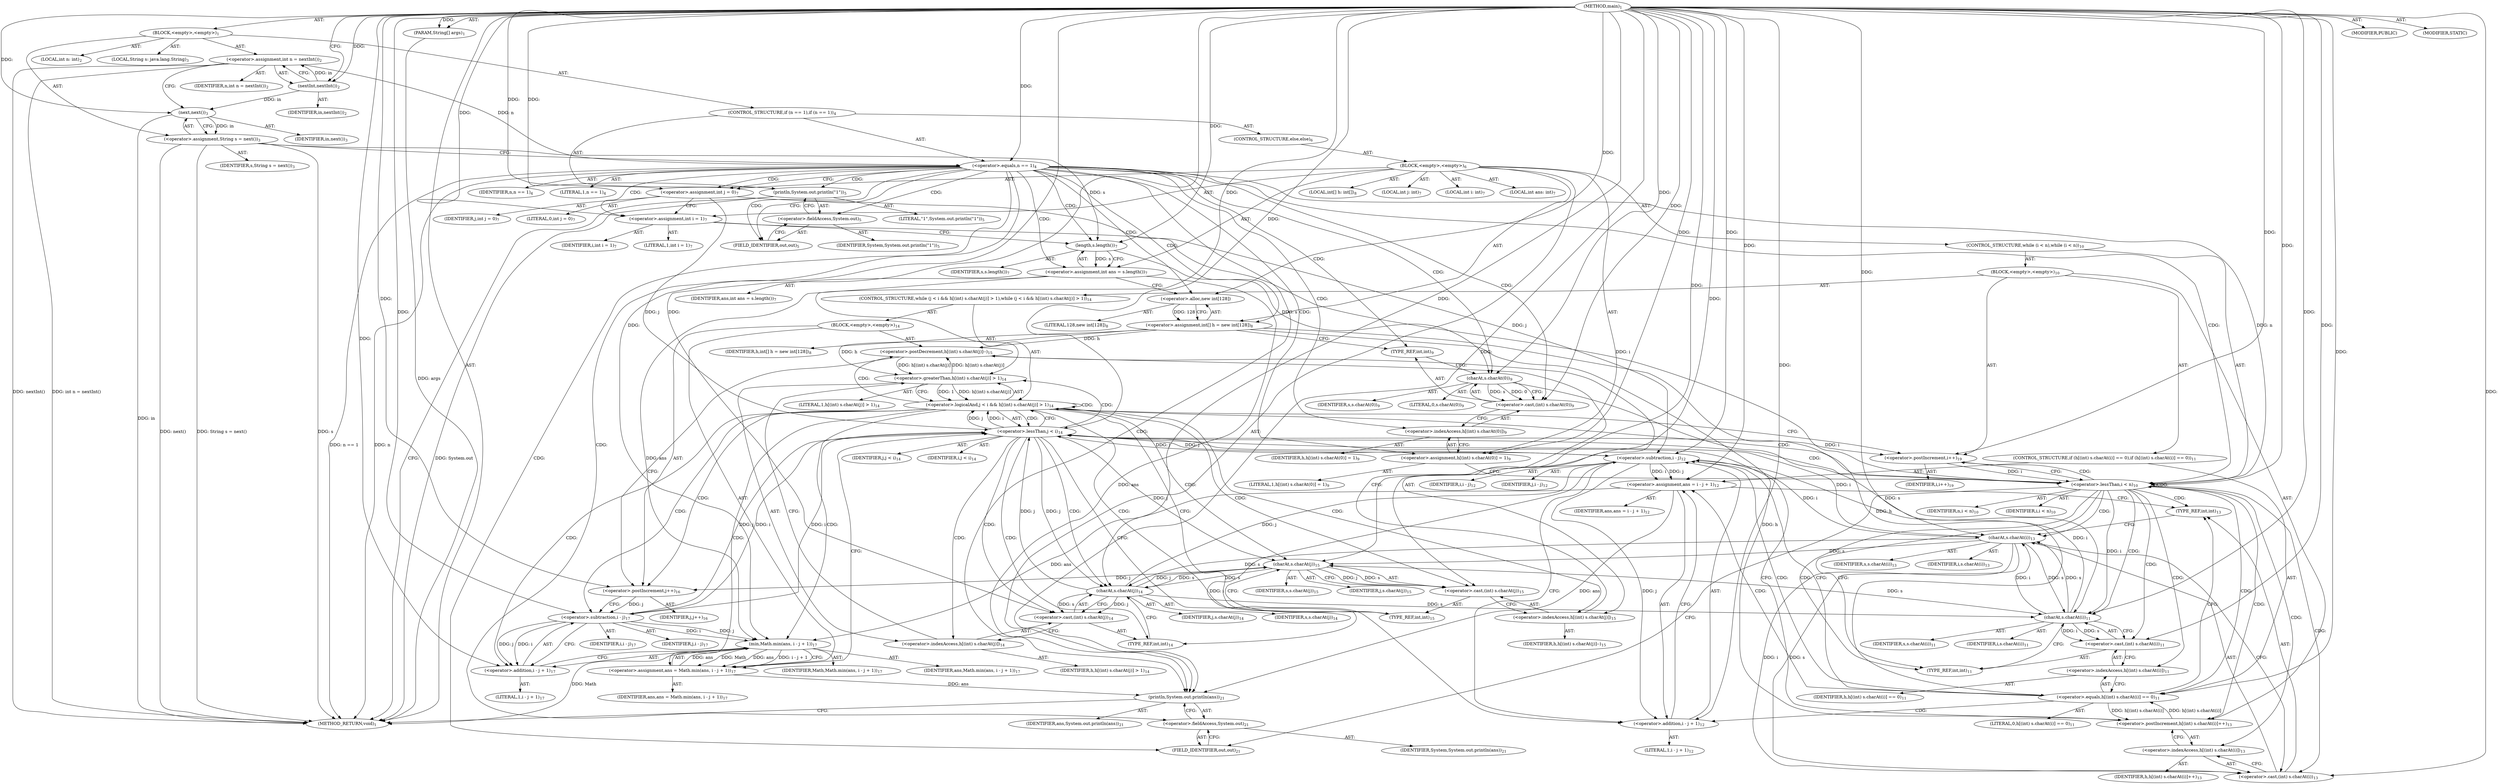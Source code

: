 digraph "main" {  
"17" [label = <(METHOD,main)<SUB>1</SUB>> ]
"18" [label = <(PARAM,String[] args)<SUB>1</SUB>> ]
"19" [label = <(BLOCK,&lt;empty&gt;,&lt;empty&gt;)<SUB>1</SUB>> ]
"20" [label = <(LOCAL,int n: int)<SUB>2</SUB>> ]
"21" [label = <(&lt;operator&gt;.assignment,int n = nextInt())<SUB>2</SUB>> ]
"22" [label = <(IDENTIFIER,n,int n = nextInt())<SUB>2</SUB>> ]
"23" [label = <(nextInt,nextInt())<SUB>2</SUB>> ]
"24" [label = <(IDENTIFIER,in,nextInt())<SUB>2</SUB>> ]
"25" [label = <(LOCAL,String s: java.lang.String)<SUB>3</SUB>> ]
"26" [label = <(&lt;operator&gt;.assignment,String s = next())<SUB>3</SUB>> ]
"27" [label = <(IDENTIFIER,s,String s = next())<SUB>3</SUB>> ]
"28" [label = <(next,next())<SUB>3</SUB>> ]
"29" [label = <(IDENTIFIER,in,next())<SUB>3</SUB>> ]
"30" [label = <(CONTROL_STRUCTURE,if (n == 1),if (n == 1))<SUB>4</SUB>> ]
"31" [label = <(&lt;operator&gt;.equals,n == 1)<SUB>4</SUB>> ]
"32" [label = <(IDENTIFIER,n,n == 1)<SUB>4</SUB>> ]
"33" [label = <(LITERAL,1,n == 1)<SUB>4</SUB>> ]
"34" [label = <(println,System.out.println(&quot;1&quot;))<SUB>5</SUB>> ]
"35" [label = <(&lt;operator&gt;.fieldAccess,System.out)<SUB>5</SUB>> ]
"36" [label = <(IDENTIFIER,System,System.out.println(&quot;1&quot;))<SUB>5</SUB>> ]
"37" [label = <(FIELD_IDENTIFIER,out,out)<SUB>5</SUB>> ]
"38" [label = <(LITERAL,&quot;1&quot;,System.out.println(&quot;1&quot;))<SUB>5</SUB>> ]
"39" [label = <(CONTROL_STRUCTURE,else,else)<SUB>6</SUB>> ]
"40" [label = <(BLOCK,&lt;empty&gt;,&lt;empty&gt;)<SUB>6</SUB>> ]
"41" [label = <(LOCAL,int j: int)<SUB>7</SUB>> ]
"42" [label = <(LOCAL,int i: int)<SUB>7</SUB>> ]
"43" [label = <(LOCAL,int ans: int)<SUB>7</SUB>> ]
"44" [label = <(&lt;operator&gt;.assignment,int j = 0)<SUB>7</SUB>> ]
"45" [label = <(IDENTIFIER,j,int j = 0)<SUB>7</SUB>> ]
"46" [label = <(LITERAL,0,int j = 0)<SUB>7</SUB>> ]
"47" [label = <(&lt;operator&gt;.assignment,int i = 1)<SUB>7</SUB>> ]
"48" [label = <(IDENTIFIER,i,int i = 1)<SUB>7</SUB>> ]
"49" [label = <(LITERAL,1,int i = 1)<SUB>7</SUB>> ]
"50" [label = <(&lt;operator&gt;.assignment,int ans = s.length())<SUB>7</SUB>> ]
"51" [label = <(IDENTIFIER,ans,int ans = s.length())<SUB>7</SUB>> ]
"52" [label = <(length,s.length())<SUB>7</SUB>> ]
"53" [label = <(IDENTIFIER,s,s.length())<SUB>7</SUB>> ]
"54" [label = <(LOCAL,int[] h: int[])<SUB>8</SUB>> ]
"55" [label = <(&lt;operator&gt;.assignment,int[] h = new int[128])<SUB>8</SUB>> ]
"56" [label = <(IDENTIFIER,h,int[] h = new int[128])<SUB>8</SUB>> ]
"57" [label = <(&lt;operator&gt;.alloc,new int[128])> ]
"58" [label = <(LITERAL,128,new int[128])<SUB>8</SUB>> ]
"59" [label = <(&lt;operator&gt;.assignment,h[(int) s.charAt(0)] = 1)<SUB>9</SUB>> ]
"60" [label = <(&lt;operator&gt;.indexAccess,h[(int) s.charAt(0)])<SUB>9</SUB>> ]
"61" [label = <(IDENTIFIER,h,h[(int) s.charAt(0)] = 1)<SUB>9</SUB>> ]
"62" [label = <(&lt;operator&gt;.cast,(int) s.charAt(0))<SUB>9</SUB>> ]
"63" [label = <(TYPE_REF,int,int)<SUB>9</SUB>> ]
"64" [label = <(charAt,s.charAt(0))<SUB>9</SUB>> ]
"65" [label = <(IDENTIFIER,s,s.charAt(0))<SUB>9</SUB>> ]
"66" [label = <(LITERAL,0,s.charAt(0))<SUB>9</SUB>> ]
"67" [label = <(LITERAL,1,h[(int) s.charAt(0)] = 1)<SUB>9</SUB>> ]
"68" [label = <(CONTROL_STRUCTURE,while (i &lt; n),while (i &lt; n))<SUB>10</SUB>> ]
"69" [label = <(&lt;operator&gt;.lessThan,i &lt; n)<SUB>10</SUB>> ]
"70" [label = <(IDENTIFIER,i,i &lt; n)<SUB>10</SUB>> ]
"71" [label = <(IDENTIFIER,n,i &lt; n)<SUB>10</SUB>> ]
"72" [label = <(BLOCK,&lt;empty&gt;,&lt;empty&gt;)<SUB>10</SUB>> ]
"73" [label = <(CONTROL_STRUCTURE,if (h[(int) s.charAt(i)] == 0),if (h[(int) s.charAt(i)] == 0))<SUB>11</SUB>> ]
"74" [label = <(&lt;operator&gt;.equals,h[(int) s.charAt(i)] == 0)<SUB>11</SUB>> ]
"75" [label = <(&lt;operator&gt;.indexAccess,h[(int) s.charAt(i)])<SUB>11</SUB>> ]
"76" [label = <(IDENTIFIER,h,h[(int) s.charAt(i)] == 0)<SUB>11</SUB>> ]
"77" [label = <(&lt;operator&gt;.cast,(int) s.charAt(i))<SUB>11</SUB>> ]
"78" [label = <(TYPE_REF,int,int)<SUB>11</SUB>> ]
"79" [label = <(charAt,s.charAt(i))<SUB>11</SUB>> ]
"80" [label = <(IDENTIFIER,s,s.charAt(i))<SUB>11</SUB>> ]
"81" [label = <(IDENTIFIER,i,s.charAt(i))<SUB>11</SUB>> ]
"82" [label = <(LITERAL,0,h[(int) s.charAt(i)] == 0)<SUB>11</SUB>> ]
"83" [label = <(&lt;operator&gt;.assignment,ans = i - j + 1)<SUB>12</SUB>> ]
"84" [label = <(IDENTIFIER,ans,ans = i - j + 1)<SUB>12</SUB>> ]
"85" [label = <(&lt;operator&gt;.addition,i - j + 1)<SUB>12</SUB>> ]
"86" [label = <(&lt;operator&gt;.subtraction,i - j)<SUB>12</SUB>> ]
"87" [label = <(IDENTIFIER,i,i - j)<SUB>12</SUB>> ]
"88" [label = <(IDENTIFIER,j,i - j)<SUB>12</SUB>> ]
"89" [label = <(LITERAL,1,i - j + 1)<SUB>12</SUB>> ]
"90" [label = <(&lt;operator&gt;.postIncrement,h[(int) s.charAt(i)]++)<SUB>13</SUB>> ]
"91" [label = <(&lt;operator&gt;.indexAccess,h[(int) s.charAt(i)])<SUB>13</SUB>> ]
"92" [label = <(IDENTIFIER,h,h[(int) s.charAt(i)]++)<SUB>13</SUB>> ]
"93" [label = <(&lt;operator&gt;.cast,(int) s.charAt(i))<SUB>13</SUB>> ]
"94" [label = <(TYPE_REF,int,int)<SUB>13</SUB>> ]
"95" [label = <(charAt,s.charAt(i))<SUB>13</SUB>> ]
"96" [label = <(IDENTIFIER,s,s.charAt(i))<SUB>13</SUB>> ]
"97" [label = <(IDENTIFIER,i,s.charAt(i))<SUB>13</SUB>> ]
"98" [label = <(CONTROL_STRUCTURE,while (j &lt; i &amp;&amp; h[(int) s.charAt(j)] &gt; 1),while (j &lt; i &amp;&amp; h[(int) s.charAt(j)] &gt; 1))<SUB>14</SUB>> ]
"99" [label = <(&lt;operator&gt;.logicalAnd,j &lt; i &amp;&amp; h[(int) s.charAt(j)] &gt; 1)<SUB>14</SUB>> ]
"100" [label = <(&lt;operator&gt;.lessThan,j &lt; i)<SUB>14</SUB>> ]
"101" [label = <(IDENTIFIER,j,j &lt; i)<SUB>14</SUB>> ]
"102" [label = <(IDENTIFIER,i,j &lt; i)<SUB>14</SUB>> ]
"103" [label = <(&lt;operator&gt;.greaterThan,h[(int) s.charAt(j)] &gt; 1)<SUB>14</SUB>> ]
"104" [label = <(&lt;operator&gt;.indexAccess,h[(int) s.charAt(j)])<SUB>14</SUB>> ]
"105" [label = <(IDENTIFIER,h,h[(int) s.charAt(j)] &gt; 1)<SUB>14</SUB>> ]
"106" [label = <(&lt;operator&gt;.cast,(int) s.charAt(j))<SUB>14</SUB>> ]
"107" [label = <(TYPE_REF,int,int)<SUB>14</SUB>> ]
"108" [label = <(charAt,s.charAt(j))<SUB>14</SUB>> ]
"109" [label = <(IDENTIFIER,s,s.charAt(j))<SUB>14</SUB>> ]
"110" [label = <(IDENTIFIER,j,s.charAt(j))<SUB>14</SUB>> ]
"111" [label = <(LITERAL,1,h[(int) s.charAt(j)] &gt; 1)<SUB>14</SUB>> ]
"112" [label = <(BLOCK,&lt;empty&gt;,&lt;empty&gt;)<SUB>14</SUB>> ]
"113" [label = <(&lt;operator&gt;.postDecrement,h[(int) s.charAt(j)]--)<SUB>15</SUB>> ]
"114" [label = <(&lt;operator&gt;.indexAccess,h[(int) s.charAt(j)])<SUB>15</SUB>> ]
"115" [label = <(IDENTIFIER,h,h[(int) s.charAt(j)]--)<SUB>15</SUB>> ]
"116" [label = <(&lt;operator&gt;.cast,(int) s.charAt(j))<SUB>15</SUB>> ]
"117" [label = <(TYPE_REF,int,int)<SUB>15</SUB>> ]
"118" [label = <(charAt,s.charAt(j))<SUB>15</SUB>> ]
"119" [label = <(IDENTIFIER,s,s.charAt(j))<SUB>15</SUB>> ]
"120" [label = <(IDENTIFIER,j,s.charAt(j))<SUB>15</SUB>> ]
"121" [label = <(&lt;operator&gt;.postIncrement,j++)<SUB>16</SUB>> ]
"122" [label = <(IDENTIFIER,j,j++)<SUB>16</SUB>> ]
"123" [label = <(&lt;operator&gt;.assignment,ans = Math.min(ans, i - j + 1))<SUB>17</SUB>> ]
"124" [label = <(IDENTIFIER,ans,ans = Math.min(ans, i - j + 1))<SUB>17</SUB>> ]
"125" [label = <(min,Math.min(ans, i - j + 1))<SUB>17</SUB>> ]
"126" [label = <(IDENTIFIER,Math,Math.min(ans, i - j + 1))<SUB>17</SUB>> ]
"127" [label = <(IDENTIFIER,ans,Math.min(ans, i - j + 1))<SUB>17</SUB>> ]
"128" [label = <(&lt;operator&gt;.addition,i - j + 1)<SUB>17</SUB>> ]
"129" [label = <(&lt;operator&gt;.subtraction,i - j)<SUB>17</SUB>> ]
"130" [label = <(IDENTIFIER,i,i - j)<SUB>17</SUB>> ]
"131" [label = <(IDENTIFIER,j,i - j)<SUB>17</SUB>> ]
"132" [label = <(LITERAL,1,i - j + 1)<SUB>17</SUB>> ]
"133" [label = <(&lt;operator&gt;.postIncrement,i++)<SUB>19</SUB>> ]
"134" [label = <(IDENTIFIER,i,i++)<SUB>19</SUB>> ]
"135" [label = <(println,System.out.println(ans))<SUB>21</SUB>> ]
"136" [label = <(&lt;operator&gt;.fieldAccess,System.out)<SUB>21</SUB>> ]
"137" [label = <(IDENTIFIER,System,System.out.println(ans))<SUB>21</SUB>> ]
"138" [label = <(FIELD_IDENTIFIER,out,out)<SUB>21</SUB>> ]
"139" [label = <(IDENTIFIER,ans,System.out.println(ans))<SUB>21</SUB>> ]
"140" [label = <(MODIFIER,PUBLIC)> ]
"141" [label = <(MODIFIER,STATIC)> ]
"142" [label = <(METHOD_RETURN,void)<SUB>1</SUB>> ]
  "17" -> "18"  [ label = "AST: "] 
  "17" -> "19"  [ label = "AST: "] 
  "17" -> "140"  [ label = "AST: "] 
  "17" -> "141"  [ label = "AST: "] 
  "17" -> "142"  [ label = "AST: "] 
  "19" -> "20"  [ label = "AST: "] 
  "19" -> "21"  [ label = "AST: "] 
  "19" -> "25"  [ label = "AST: "] 
  "19" -> "26"  [ label = "AST: "] 
  "19" -> "30"  [ label = "AST: "] 
  "21" -> "22"  [ label = "AST: "] 
  "21" -> "23"  [ label = "AST: "] 
  "23" -> "24"  [ label = "AST: "] 
  "26" -> "27"  [ label = "AST: "] 
  "26" -> "28"  [ label = "AST: "] 
  "28" -> "29"  [ label = "AST: "] 
  "30" -> "31"  [ label = "AST: "] 
  "30" -> "34"  [ label = "AST: "] 
  "30" -> "39"  [ label = "AST: "] 
  "31" -> "32"  [ label = "AST: "] 
  "31" -> "33"  [ label = "AST: "] 
  "34" -> "35"  [ label = "AST: "] 
  "34" -> "38"  [ label = "AST: "] 
  "35" -> "36"  [ label = "AST: "] 
  "35" -> "37"  [ label = "AST: "] 
  "39" -> "40"  [ label = "AST: "] 
  "40" -> "41"  [ label = "AST: "] 
  "40" -> "42"  [ label = "AST: "] 
  "40" -> "43"  [ label = "AST: "] 
  "40" -> "44"  [ label = "AST: "] 
  "40" -> "47"  [ label = "AST: "] 
  "40" -> "50"  [ label = "AST: "] 
  "40" -> "54"  [ label = "AST: "] 
  "40" -> "55"  [ label = "AST: "] 
  "40" -> "59"  [ label = "AST: "] 
  "40" -> "68"  [ label = "AST: "] 
  "40" -> "135"  [ label = "AST: "] 
  "44" -> "45"  [ label = "AST: "] 
  "44" -> "46"  [ label = "AST: "] 
  "47" -> "48"  [ label = "AST: "] 
  "47" -> "49"  [ label = "AST: "] 
  "50" -> "51"  [ label = "AST: "] 
  "50" -> "52"  [ label = "AST: "] 
  "52" -> "53"  [ label = "AST: "] 
  "55" -> "56"  [ label = "AST: "] 
  "55" -> "57"  [ label = "AST: "] 
  "57" -> "58"  [ label = "AST: "] 
  "59" -> "60"  [ label = "AST: "] 
  "59" -> "67"  [ label = "AST: "] 
  "60" -> "61"  [ label = "AST: "] 
  "60" -> "62"  [ label = "AST: "] 
  "62" -> "63"  [ label = "AST: "] 
  "62" -> "64"  [ label = "AST: "] 
  "64" -> "65"  [ label = "AST: "] 
  "64" -> "66"  [ label = "AST: "] 
  "68" -> "69"  [ label = "AST: "] 
  "68" -> "72"  [ label = "AST: "] 
  "69" -> "70"  [ label = "AST: "] 
  "69" -> "71"  [ label = "AST: "] 
  "72" -> "73"  [ label = "AST: "] 
  "72" -> "90"  [ label = "AST: "] 
  "72" -> "98"  [ label = "AST: "] 
  "72" -> "133"  [ label = "AST: "] 
  "73" -> "74"  [ label = "AST: "] 
  "73" -> "83"  [ label = "AST: "] 
  "74" -> "75"  [ label = "AST: "] 
  "74" -> "82"  [ label = "AST: "] 
  "75" -> "76"  [ label = "AST: "] 
  "75" -> "77"  [ label = "AST: "] 
  "77" -> "78"  [ label = "AST: "] 
  "77" -> "79"  [ label = "AST: "] 
  "79" -> "80"  [ label = "AST: "] 
  "79" -> "81"  [ label = "AST: "] 
  "83" -> "84"  [ label = "AST: "] 
  "83" -> "85"  [ label = "AST: "] 
  "85" -> "86"  [ label = "AST: "] 
  "85" -> "89"  [ label = "AST: "] 
  "86" -> "87"  [ label = "AST: "] 
  "86" -> "88"  [ label = "AST: "] 
  "90" -> "91"  [ label = "AST: "] 
  "91" -> "92"  [ label = "AST: "] 
  "91" -> "93"  [ label = "AST: "] 
  "93" -> "94"  [ label = "AST: "] 
  "93" -> "95"  [ label = "AST: "] 
  "95" -> "96"  [ label = "AST: "] 
  "95" -> "97"  [ label = "AST: "] 
  "98" -> "99"  [ label = "AST: "] 
  "98" -> "112"  [ label = "AST: "] 
  "99" -> "100"  [ label = "AST: "] 
  "99" -> "103"  [ label = "AST: "] 
  "100" -> "101"  [ label = "AST: "] 
  "100" -> "102"  [ label = "AST: "] 
  "103" -> "104"  [ label = "AST: "] 
  "103" -> "111"  [ label = "AST: "] 
  "104" -> "105"  [ label = "AST: "] 
  "104" -> "106"  [ label = "AST: "] 
  "106" -> "107"  [ label = "AST: "] 
  "106" -> "108"  [ label = "AST: "] 
  "108" -> "109"  [ label = "AST: "] 
  "108" -> "110"  [ label = "AST: "] 
  "112" -> "113"  [ label = "AST: "] 
  "112" -> "121"  [ label = "AST: "] 
  "112" -> "123"  [ label = "AST: "] 
  "113" -> "114"  [ label = "AST: "] 
  "114" -> "115"  [ label = "AST: "] 
  "114" -> "116"  [ label = "AST: "] 
  "116" -> "117"  [ label = "AST: "] 
  "116" -> "118"  [ label = "AST: "] 
  "118" -> "119"  [ label = "AST: "] 
  "118" -> "120"  [ label = "AST: "] 
  "121" -> "122"  [ label = "AST: "] 
  "123" -> "124"  [ label = "AST: "] 
  "123" -> "125"  [ label = "AST: "] 
  "125" -> "126"  [ label = "AST: "] 
  "125" -> "127"  [ label = "AST: "] 
  "125" -> "128"  [ label = "AST: "] 
  "128" -> "129"  [ label = "AST: "] 
  "128" -> "132"  [ label = "AST: "] 
  "129" -> "130"  [ label = "AST: "] 
  "129" -> "131"  [ label = "AST: "] 
  "133" -> "134"  [ label = "AST: "] 
  "135" -> "136"  [ label = "AST: "] 
  "135" -> "139"  [ label = "AST: "] 
  "136" -> "137"  [ label = "AST: "] 
  "136" -> "138"  [ label = "AST: "] 
  "21" -> "28"  [ label = "CFG: "] 
  "26" -> "31"  [ label = "CFG: "] 
  "23" -> "21"  [ label = "CFG: "] 
  "28" -> "26"  [ label = "CFG: "] 
  "31" -> "37"  [ label = "CFG: "] 
  "31" -> "44"  [ label = "CFG: "] 
  "34" -> "142"  [ label = "CFG: "] 
  "35" -> "34"  [ label = "CFG: "] 
  "37" -> "35"  [ label = "CFG: "] 
  "44" -> "47"  [ label = "CFG: "] 
  "47" -> "52"  [ label = "CFG: "] 
  "50" -> "57"  [ label = "CFG: "] 
  "55" -> "63"  [ label = "CFG: "] 
  "59" -> "69"  [ label = "CFG: "] 
  "135" -> "142"  [ label = "CFG: "] 
  "52" -> "50"  [ label = "CFG: "] 
  "57" -> "55"  [ label = "CFG: "] 
  "60" -> "59"  [ label = "CFG: "] 
  "69" -> "78"  [ label = "CFG: "] 
  "69" -> "138"  [ label = "CFG: "] 
  "136" -> "135"  [ label = "CFG: "] 
  "62" -> "60"  [ label = "CFG: "] 
  "90" -> "100"  [ label = "CFG: "] 
  "133" -> "69"  [ label = "CFG: "] 
  "138" -> "136"  [ label = "CFG: "] 
  "63" -> "64"  [ label = "CFG: "] 
  "64" -> "62"  [ label = "CFG: "] 
  "74" -> "86"  [ label = "CFG: "] 
  "74" -> "94"  [ label = "CFG: "] 
  "83" -> "94"  [ label = "CFG: "] 
  "91" -> "90"  [ label = "CFG: "] 
  "99" -> "117"  [ label = "CFG: "] 
  "99" -> "133"  [ label = "CFG: "] 
  "75" -> "74"  [ label = "CFG: "] 
  "85" -> "83"  [ label = "CFG: "] 
  "93" -> "91"  [ label = "CFG: "] 
  "100" -> "99"  [ label = "CFG: "] 
  "100" -> "107"  [ label = "CFG: "] 
  "103" -> "99"  [ label = "CFG: "] 
  "113" -> "121"  [ label = "CFG: "] 
  "121" -> "129"  [ label = "CFG: "] 
  "123" -> "100"  [ label = "CFG: "] 
  "77" -> "75"  [ label = "CFG: "] 
  "86" -> "85"  [ label = "CFG: "] 
  "94" -> "95"  [ label = "CFG: "] 
  "95" -> "93"  [ label = "CFG: "] 
  "104" -> "103"  [ label = "CFG: "] 
  "114" -> "113"  [ label = "CFG: "] 
  "125" -> "123"  [ label = "CFG: "] 
  "78" -> "79"  [ label = "CFG: "] 
  "79" -> "77"  [ label = "CFG: "] 
  "106" -> "104"  [ label = "CFG: "] 
  "116" -> "114"  [ label = "CFG: "] 
  "128" -> "125"  [ label = "CFG: "] 
  "107" -> "108"  [ label = "CFG: "] 
  "108" -> "106"  [ label = "CFG: "] 
  "117" -> "118"  [ label = "CFG: "] 
  "118" -> "116"  [ label = "CFG: "] 
  "129" -> "128"  [ label = "CFG: "] 
  "17" -> "23"  [ label = "CFG: "] 
  "18" -> "142"  [ label = "DDG: args"] 
  "21" -> "142"  [ label = "DDG: nextInt()"] 
  "21" -> "142"  [ label = "DDG: int n = nextInt()"] 
  "26" -> "142"  [ label = "DDG: s"] 
  "28" -> "142"  [ label = "DDG: in"] 
  "26" -> "142"  [ label = "DDG: next()"] 
  "26" -> "142"  [ label = "DDG: String s = next()"] 
  "31" -> "142"  [ label = "DDG: n"] 
  "31" -> "142"  [ label = "DDG: n == 1"] 
  "34" -> "142"  [ label = "DDG: System.out"] 
  "125" -> "142"  [ label = "DDG: Math"] 
  "17" -> "18"  [ label = "DDG: "] 
  "23" -> "21"  [ label = "DDG: in"] 
  "28" -> "26"  [ label = "DDG: in"] 
  "17" -> "23"  [ label = "DDG: "] 
  "23" -> "28"  [ label = "DDG: in"] 
  "17" -> "28"  [ label = "DDG: "] 
  "21" -> "31"  [ label = "DDG: n"] 
  "17" -> "31"  [ label = "DDG: "] 
  "17" -> "34"  [ label = "DDG: "] 
  "17" -> "44"  [ label = "DDG: "] 
  "17" -> "47"  [ label = "DDG: "] 
  "52" -> "50"  [ label = "DDG: s"] 
  "57" -> "55"  [ label = "DDG: 128"] 
  "17" -> "59"  [ label = "DDG: "] 
  "50" -> "135"  [ label = "DDG: ans"] 
  "83" -> "135"  [ label = "DDG: ans"] 
  "123" -> "135"  [ label = "DDG: ans"] 
  "17" -> "135"  [ label = "DDG: "] 
  "26" -> "52"  [ label = "DDG: s"] 
  "17" -> "52"  [ label = "DDG: "] 
  "17" -> "57"  [ label = "DDG: "] 
  "47" -> "69"  [ label = "DDG: i"] 
  "133" -> "69"  [ label = "DDG: i"] 
  "17" -> "69"  [ label = "DDG: "] 
  "31" -> "69"  [ label = "DDG: n"] 
  "17" -> "62"  [ label = "DDG: "] 
  "64" -> "62"  [ label = "DDG: s"] 
  "64" -> "62"  [ label = "DDG: 0"] 
  "86" -> "83"  [ label = "DDG: i"] 
  "86" -> "83"  [ label = "DDG: j"] 
  "17" -> "83"  [ label = "DDG: "] 
  "55" -> "90"  [ label = "DDG: h"] 
  "74" -> "90"  [ label = "DDG: h[(int) s.charAt(i)]"] 
  "100" -> "133"  [ label = "DDG: i"] 
  "17" -> "133"  [ label = "DDG: "] 
  "52" -> "64"  [ label = "DDG: s"] 
  "17" -> "64"  [ label = "DDG: "] 
  "55" -> "74"  [ label = "DDG: h"] 
  "90" -> "74"  [ label = "DDG: h[(int) s.charAt(i)]"] 
  "17" -> "74"  [ label = "DDG: "] 
  "100" -> "99"  [ label = "DDG: j"] 
  "100" -> "99"  [ label = "DDG: i"] 
  "103" -> "99"  [ label = "DDG: h[(int) s.charAt(j)]"] 
  "103" -> "99"  [ label = "DDG: 1"] 
  "125" -> "123"  [ label = "DDG: Math"] 
  "125" -> "123"  [ label = "DDG: ans"] 
  "125" -> "123"  [ label = "DDG: i - j + 1"] 
  "86" -> "85"  [ label = "DDG: i"] 
  "86" -> "85"  [ label = "DDG: j"] 
  "17" -> "85"  [ label = "DDG: "] 
  "17" -> "93"  [ label = "DDG: "] 
  "95" -> "93"  [ label = "DDG: s"] 
  "95" -> "93"  [ label = "DDG: i"] 
  "44" -> "100"  [ label = "DDG: j"] 
  "86" -> "100"  [ label = "DDG: j"] 
  "108" -> "100"  [ label = "DDG: j"] 
  "129" -> "100"  [ label = "DDG: j"] 
  "17" -> "100"  [ label = "DDG: "] 
  "95" -> "100"  [ label = "DDG: i"] 
  "129" -> "100"  [ label = "DDG: i"] 
  "55" -> "103"  [ label = "DDG: h"] 
  "113" -> "103"  [ label = "DDG: h[(int) s.charAt(j)]"] 
  "17" -> "103"  [ label = "DDG: "] 
  "55" -> "113"  [ label = "DDG: h"] 
  "103" -> "113"  [ label = "DDG: h[(int) s.charAt(j)]"] 
  "118" -> "121"  [ label = "DDG: j"] 
  "17" -> "121"  [ label = "DDG: "] 
  "17" -> "77"  [ label = "DDG: "] 
  "79" -> "77"  [ label = "DDG: s"] 
  "79" -> "77"  [ label = "DDG: i"] 
  "79" -> "86"  [ label = "DDG: i"] 
  "17" -> "86"  [ label = "DDG: "] 
  "44" -> "86"  [ label = "DDG: j"] 
  "100" -> "86"  [ label = "DDG: j"] 
  "108" -> "86"  [ label = "DDG: j"] 
  "79" -> "95"  [ label = "DDG: s"] 
  "17" -> "95"  [ label = "DDG: "] 
  "79" -> "95"  [ label = "DDG: i"] 
  "86" -> "95"  [ label = "DDG: i"] 
  "17" -> "125"  [ label = "DDG: "] 
  "50" -> "125"  [ label = "DDG: ans"] 
  "83" -> "125"  [ label = "DDG: ans"] 
  "123" -> "125"  [ label = "DDG: ans"] 
  "129" -> "125"  [ label = "DDG: i"] 
  "129" -> "125"  [ label = "DDG: j"] 
  "64" -> "79"  [ label = "DDG: s"] 
  "95" -> "79"  [ label = "DDG: s"] 
  "108" -> "79"  [ label = "DDG: s"] 
  "118" -> "79"  [ label = "DDG: s"] 
  "17" -> "79"  [ label = "DDG: "] 
  "69" -> "79"  [ label = "DDG: i"] 
  "17" -> "106"  [ label = "DDG: "] 
  "108" -> "106"  [ label = "DDG: s"] 
  "108" -> "106"  [ label = "DDG: j"] 
  "17" -> "116"  [ label = "DDG: "] 
  "118" -> "116"  [ label = "DDG: s"] 
  "118" -> "116"  [ label = "DDG: j"] 
  "129" -> "128"  [ label = "DDG: i"] 
  "129" -> "128"  [ label = "DDG: j"] 
  "17" -> "128"  [ label = "DDG: "] 
  "95" -> "108"  [ label = "DDG: s"] 
  "118" -> "108"  [ label = "DDG: s"] 
  "17" -> "108"  [ label = "DDG: "] 
  "100" -> "108"  [ label = "DDG: j"] 
  "95" -> "118"  [ label = "DDG: s"] 
  "108" -> "118"  [ label = "DDG: s"] 
  "17" -> "118"  [ label = "DDG: "] 
  "100" -> "118"  [ label = "DDG: j"] 
  "108" -> "118"  [ label = "DDG: j"] 
  "100" -> "129"  [ label = "DDG: i"] 
  "17" -> "129"  [ label = "DDG: "] 
  "121" -> "129"  [ label = "DDG: j"] 
  "31" -> "47"  [ label = "CDG: "] 
  "31" -> "34"  [ label = "CDG: "] 
  "31" -> "60"  [ label = "CDG: "] 
  "31" -> "64"  [ label = "CDG: "] 
  "31" -> "57"  [ label = "CDG: "] 
  "31" -> "136"  [ label = "CDG: "] 
  "31" -> "52"  [ label = "CDG: "] 
  "31" -> "37"  [ label = "CDG: "] 
  "31" -> "69"  [ label = "CDG: "] 
  "31" -> "50"  [ label = "CDG: "] 
  "31" -> "59"  [ label = "CDG: "] 
  "31" -> "44"  [ label = "CDG: "] 
  "31" -> "138"  [ label = "CDG: "] 
  "31" -> "35"  [ label = "CDG: "] 
  "31" -> "135"  [ label = "CDG: "] 
  "31" -> "63"  [ label = "CDG: "] 
  "31" -> "55"  [ label = "CDG: "] 
  "31" -> "62"  [ label = "CDG: "] 
  "69" -> "94"  [ label = "CDG: "] 
  "69" -> "77"  [ label = "CDG: "] 
  "69" -> "75"  [ label = "CDG: "] 
  "69" -> "99"  [ label = "CDG: "] 
  "69" -> "69"  [ label = "CDG: "] 
  "69" -> "74"  [ label = "CDG: "] 
  "69" -> "95"  [ label = "CDG: "] 
  "69" -> "91"  [ label = "CDG: "] 
  "69" -> "93"  [ label = "CDG: "] 
  "69" -> "90"  [ label = "CDG: "] 
  "69" -> "79"  [ label = "CDG: "] 
  "69" -> "100"  [ label = "CDG: "] 
  "69" -> "78"  [ label = "CDG: "] 
  "69" -> "133"  [ label = "CDG: "] 
  "74" -> "85"  [ label = "CDG: "] 
  "74" -> "83"  [ label = "CDG: "] 
  "74" -> "86"  [ label = "CDG: "] 
  "99" -> "113"  [ label = "CDG: "] 
  "99" -> "116"  [ label = "CDG: "] 
  "99" -> "99"  [ label = "CDG: "] 
  "99" -> "128"  [ label = "CDG: "] 
  "99" -> "114"  [ label = "CDG: "] 
  "99" -> "121"  [ label = "CDG: "] 
  "99" -> "123"  [ label = "CDG: "] 
  "99" -> "129"  [ label = "CDG: "] 
  "99" -> "118"  [ label = "CDG: "] 
  "99" -> "100"  [ label = "CDG: "] 
  "99" -> "117"  [ label = "CDG: "] 
  "99" -> "125"  [ label = "CDG: "] 
  "100" -> "107"  [ label = "CDG: "] 
  "100" -> "103"  [ label = "CDG: "] 
  "100" -> "104"  [ label = "CDG: "] 
  "100" -> "106"  [ label = "CDG: "] 
  "100" -> "108"  [ label = "CDG: "] 
}
